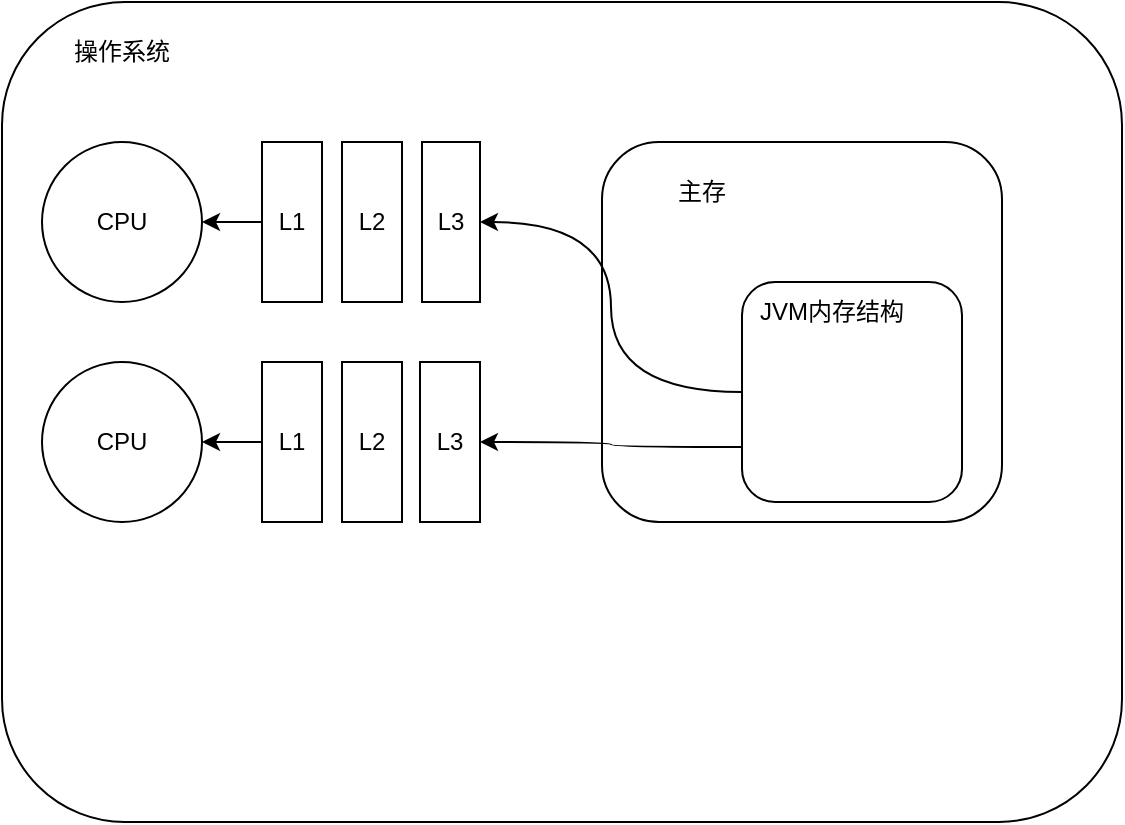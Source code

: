 <mxfile version="21.6.9" type="github">
  <diagram name="第 1 页" id="9hehgVNOLOo1YO6w4ohl">
    <mxGraphModel dx="1089" dy="606" grid="1" gridSize="10" guides="1" tooltips="1" connect="1" arrows="1" fold="1" page="1" pageScale="1" pageWidth="827" pageHeight="1169" math="0" shadow="0">
      <root>
        <mxCell id="0" />
        <mxCell id="1" parent="0" />
        <mxCell id="y5ScymHJXRWTcq-yMCo3-1" value="" style="rounded=1;whiteSpace=wrap;html=1;" vertex="1" parent="1">
          <mxGeometry x="190" y="110" width="560" height="410" as="geometry" />
        </mxCell>
        <mxCell id="y5ScymHJXRWTcq-yMCo3-2" value="操作系统" style="text;html=1;strokeColor=none;fillColor=none;align=center;verticalAlign=middle;whiteSpace=wrap;rounded=0;" vertex="1" parent="1">
          <mxGeometry x="220" y="120" width="60" height="30" as="geometry" />
        </mxCell>
        <mxCell id="y5ScymHJXRWTcq-yMCo3-3" value="" style="rounded=1;whiteSpace=wrap;html=1;" vertex="1" parent="1">
          <mxGeometry x="490" y="180" width="200" height="190" as="geometry" />
        </mxCell>
        <mxCell id="y5ScymHJXRWTcq-yMCo3-5" value="CPU" style="ellipse;whiteSpace=wrap;html=1;aspect=fixed;" vertex="1" parent="1">
          <mxGeometry x="210" y="180" width="80" height="80" as="geometry" />
        </mxCell>
        <mxCell id="y5ScymHJXRWTcq-yMCo3-6" value="CPU" style="ellipse;whiteSpace=wrap;html=1;aspect=fixed;" vertex="1" parent="1">
          <mxGeometry x="210" y="290" width="80" height="80" as="geometry" />
        </mxCell>
        <mxCell id="y5ScymHJXRWTcq-yMCo3-7" value="主存" style="text;html=1;strokeColor=none;fillColor=none;align=center;verticalAlign=middle;whiteSpace=wrap;rounded=0;" vertex="1" parent="1">
          <mxGeometry x="510" y="190" width="60" height="30" as="geometry" />
        </mxCell>
        <mxCell id="y5ScymHJXRWTcq-yMCo3-8" value="L3" style="rounded=0;whiteSpace=wrap;html=1;" vertex="1" parent="1">
          <mxGeometry x="400" y="180" width="29" height="80" as="geometry" />
        </mxCell>
        <mxCell id="y5ScymHJXRWTcq-yMCo3-10" value="L2" style="rounded=0;whiteSpace=wrap;html=1;" vertex="1" parent="1">
          <mxGeometry x="360" y="180" width="30" height="80" as="geometry" />
        </mxCell>
        <mxCell id="y5ScymHJXRWTcq-yMCo3-20" style="edgeStyle=orthogonalEdgeStyle;curved=1;rounded=0;orthogonalLoop=1;jettySize=auto;html=1;exitX=0;exitY=0.5;exitDx=0;exitDy=0;entryX=1;entryY=0.5;entryDx=0;entryDy=0;" edge="1" parent="1" source="y5ScymHJXRWTcq-yMCo3-11" target="y5ScymHJXRWTcq-yMCo3-5">
          <mxGeometry relative="1" as="geometry" />
        </mxCell>
        <mxCell id="y5ScymHJXRWTcq-yMCo3-11" value="L1" style="rounded=0;whiteSpace=wrap;html=1;" vertex="1" parent="1">
          <mxGeometry x="320" y="180" width="30" height="80" as="geometry" />
        </mxCell>
        <mxCell id="y5ScymHJXRWTcq-yMCo3-12" value="L3" style="rounded=0;whiteSpace=wrap;html=1;" vertex="1" parent="1">
          <mxGeometry x="399" y="290" width="30" height="80" as="geometry" />
        </mxCell>
        <mxCell id="y5ScymHJXRWTcq-yMCo3-13" value="L2" style="rounded=0;whiteSpace=wrap;html=1;" vertex="1" parent="1">
          <mxGeometry x="360" y="290" width="30" height="80" as="geometry" />
        </mxCell>
        <mxCell id="y5ScymHJXRWTcq-yMCo3-21" style="edgeStyle=orthogonalEdgeStyle;curved=1;rounded=0;orthogonalLoop=1;jettySize=auto;html=1;exitX=0;exitY=0.5;exitDx=0;exitDy=0;" edge="1" parent="1" source="y5ScymHJXRWTcq-yMCo3-14" target="y5ScymHJXRWTcq-yMCo3-6">
          <mxGeometry relative="1" as="geometry" />
        </mxCell>
        <mxCell id="y5ScymHJXRWTcq-yMCo3-14" value="L1" style="rounded=0;whiteSpace=wrap;html=1;" vertex="1" parent="1">
          <mxGeometry x="320" y="290" width="30" height="80" as="geometry" />
        </mxCell>
        <mxCell id="y5ScymHJXRWTcq-yMCo3-17" style="edgeStyle=orthogonalEdgeStyle;curved=1;rounded=0;orthogonalLoop=1;jettySize=auto;html=1;exitX=0;exitY=0.5;exitDx=0;exitDy=0;entryX=1;entryY=0.5;entryDx=0;entryDy=0;" edge="1" parent="1" source="y5ScymHJXRWTcq-yMCo3-15" target="y5ScymHJXRWTcq-yMCo3-8">
          <mxGeometry relative="1" as="geometry" />
        </mxCell>
        <mxCell id="y5ScymHJXRWTcq-yMCo3-18" style="edgeStyle=orthogonalEdgeStyle;curved=1;rounded=0;orthogonalLoop=1;jettySize=auto;html=1;exitX=0;exitY=0.75;exitDx=0;exitDy=0;" edge="1" parent="1" source="y5ScymHJXRWTcq-yMCo3-15" target="y5ScymHJXRWTcq-yMCo3-12">
          <mxGeometry relative="1" as="geometry" />
        </mxCell>
        <mxCell id="y5ScymHJXRWTcq-yMCo3-15" value="" style="rounded=1;whiteSpace=wrap;html=1;" vertex="1" parent="1">
          <mxGeometry x="560" y="250" width="110" height="110" as="geometry" />
        </mxCell>
        <mxCell id="y5ScymHJXRWTcq-yMCo3-16" value="JVM内存结构" style="text;html=1;strokeColor=none;fillColor=none;align=center;verticalAlign=middle;whiteSpace=wrap;rounded=0;" vertex="1" parent="1">
          <mxGeometry x="560" y="250" width="90" height="30" as="geometry" />
        </mxCell>
      </root>
    </mxGraphModel>
  </diagram>
</mxfile>
